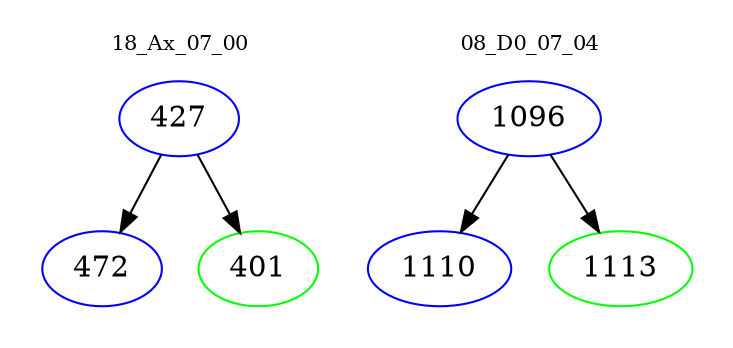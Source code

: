 digraph{
subgraph cluster_0 {
color = white
label = "18_Ax_07_00";
fontsize=10;
T0_427 [label="427", color="blue"]
T0_427 -> T0_472 [color="black"]
T0_472 [label="472", color="blue"]
T0_427 -> T0_401 [color="black"]
T0_401 [label="401", color="green"]
}
subgraph cluster_1 {
color = white
label = "08_D0_07_04";
fontsize=10;
T1_1096 [label="1096", color="blue"]
T1_1096 -> T1_1110 [color="black"]
T1_1110 [label="1110", color="blue"]
T1_1096 -> T1_1113 [color="black"]
T1_1113 [label="1113", color="green"]
}
}
